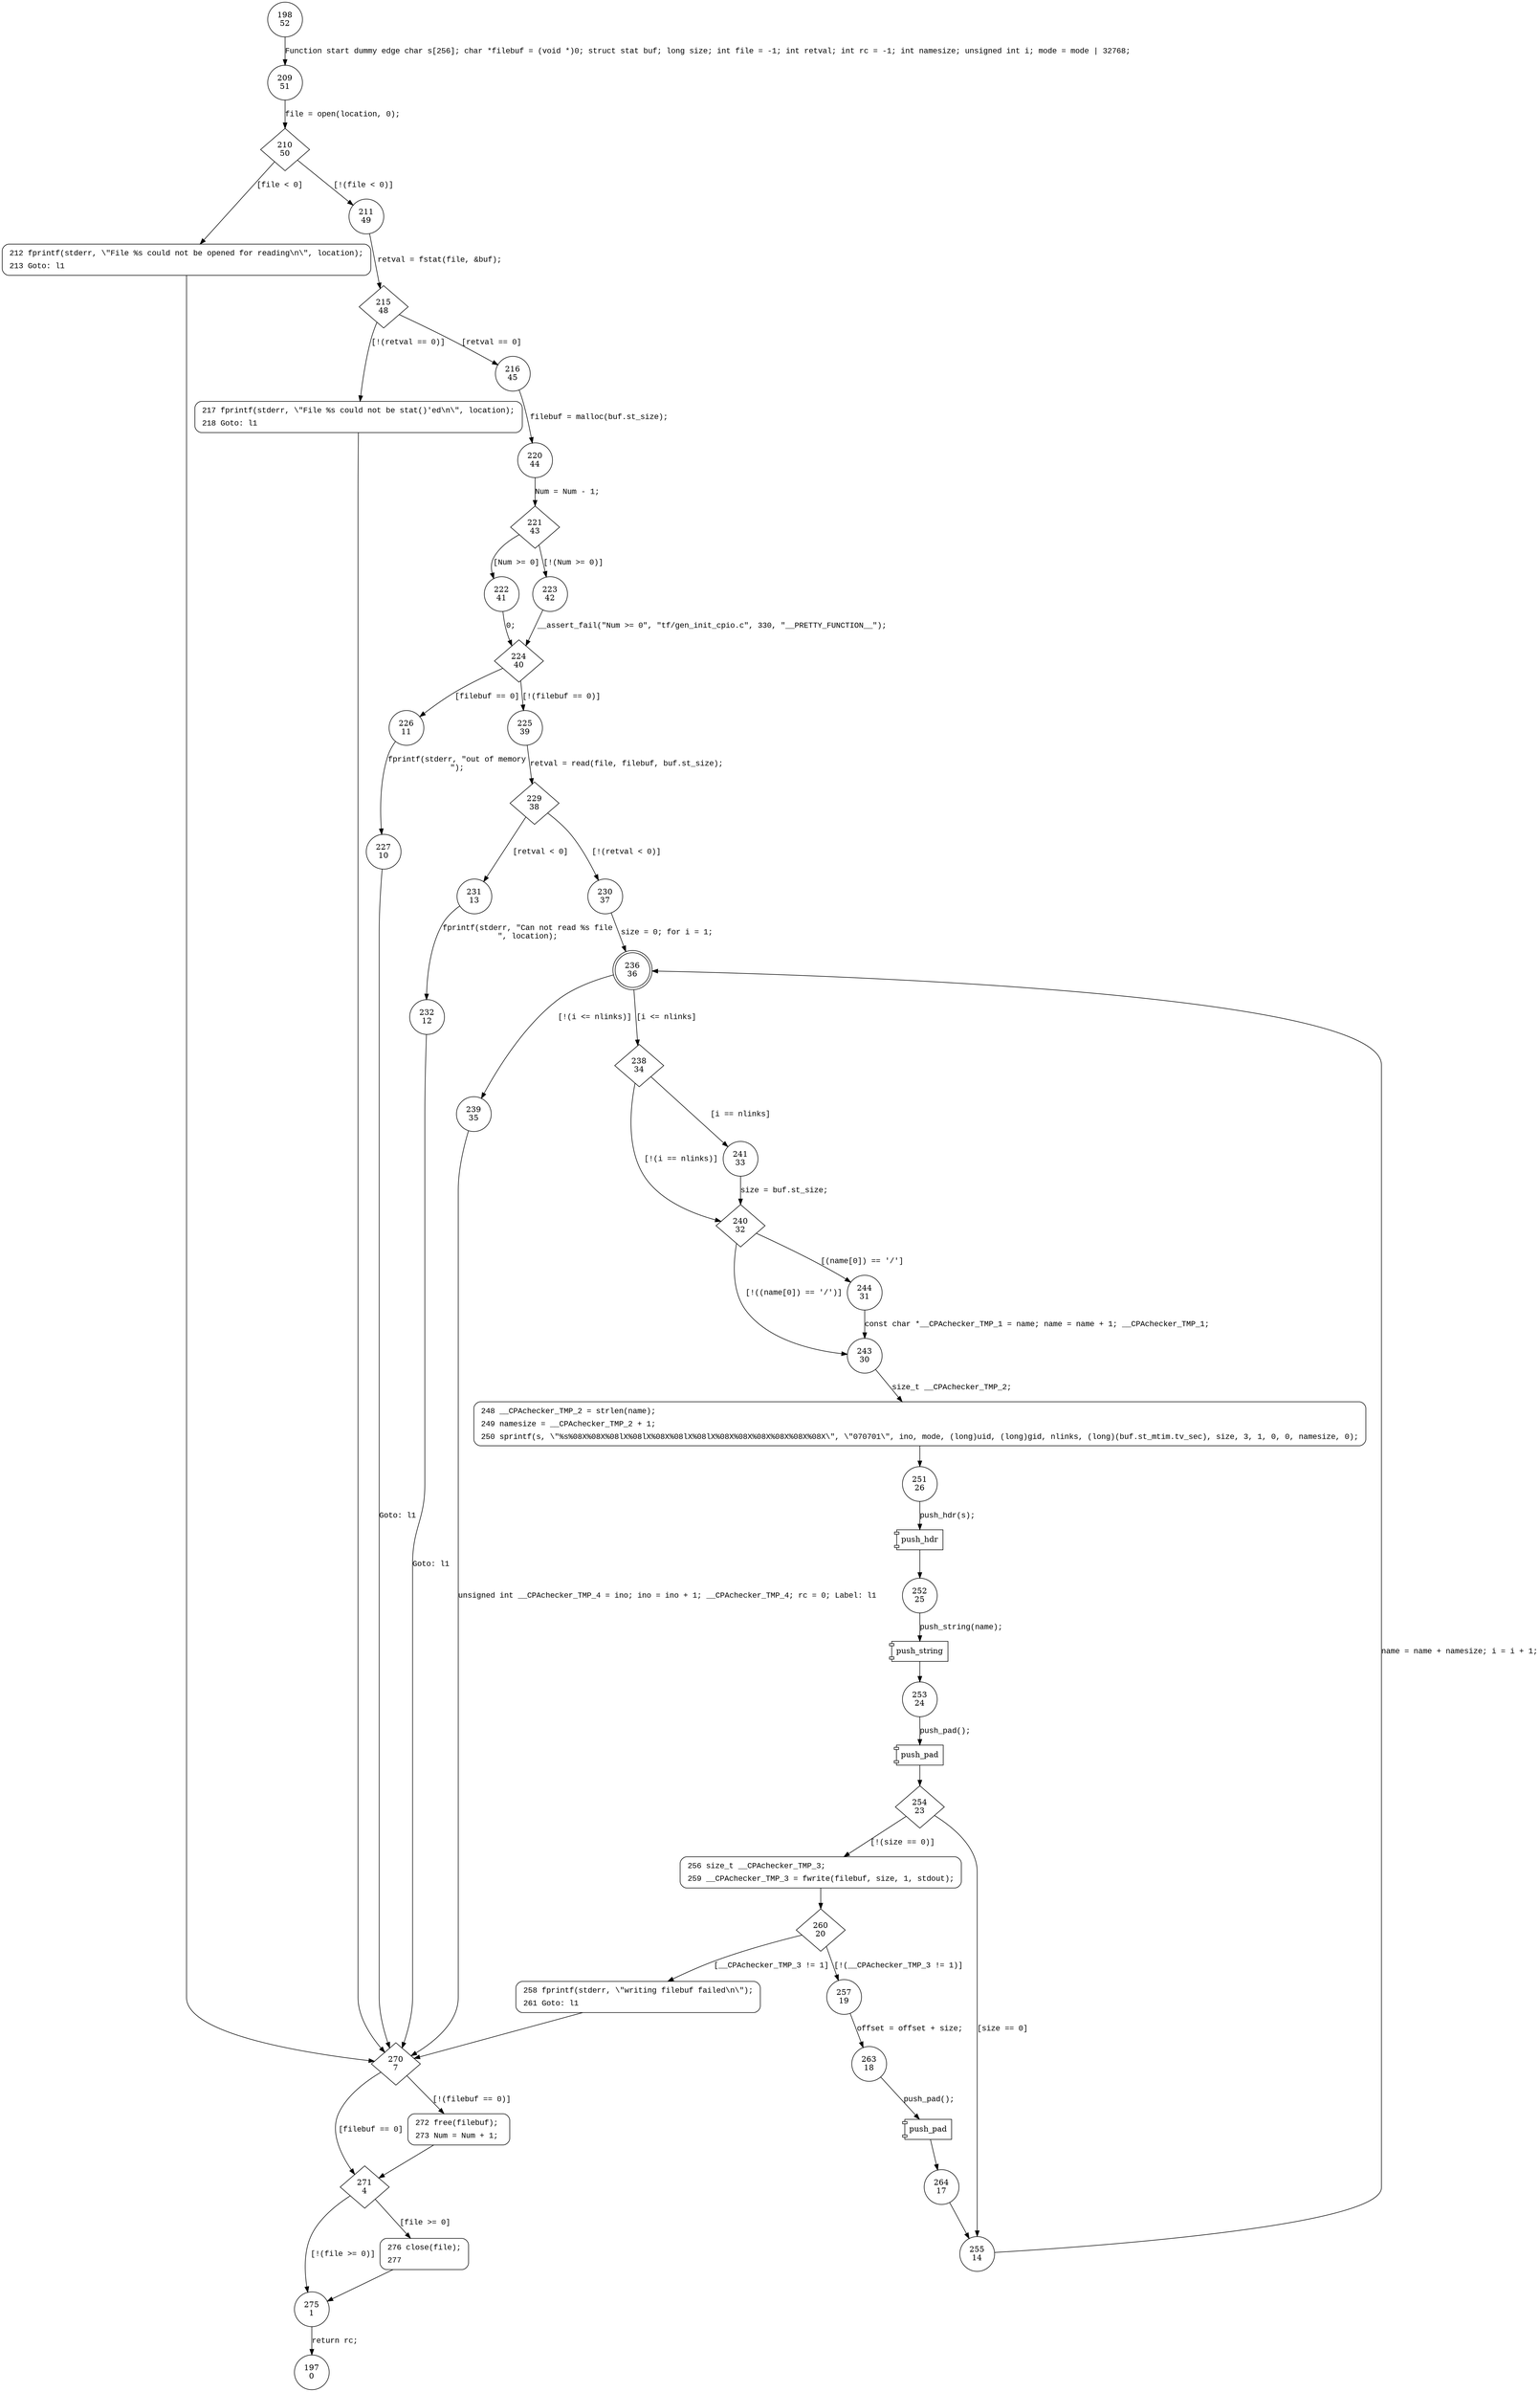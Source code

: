digraph cpio_mkfile {
198 [shape="circle" label="198\n52"]
209 [shape="circle" label="209\n51"]
210 [shape="diamond" label="210\n50"]
212 [shape="circle" label="212\n9"]
211 [shape="circle" label="211\n49"]
215 [shape="diamond" label="215\n48"]
216 [shape="circle" label="216\n45"]
217 [shape="circle" label="217\n47"]
270 [shape="diamond" label="270\n7"]
271 [shape="diamond" label="271\n4"]
272 [shape="circle" label="272\n6"]
276 [shape="circle" label="276\n3"]
275 [shape="circle" label="275\n1"]
197 [shape="circle" label="197\n0"]
220 [shape="circle" label="220\n44"]
221 [shape="diamond" label="221\n43"]
222 [shape="circle" label="222\n41"]
223 [shape="circle" label="223\n42"]
224 [shape="diamond" label="224\n40"]
226 [shape="circle" label="226\n11"]
225 [shape="circle" label="225\n39"]
229 [shape="diamond" label="229\n38"]
231 [shape="circle" label="231\n13"]
230 [shape="circle" label="230\n37"]
236 [shape="doublecircle" label="236\n36"]
238 [shape="diamond" label="238\n34"]
239 [shape="circle" label="239\n35"]
241 [shape="circle" label="241\n33"]
240 [shape="diamond" label="240\n32"]
244 [shape="circle" label="244\n31"]
243 [shape="circle" label="243\n30"]
248 [shape="circle" label="248\n29"]
251 [shape="circle" label="251\n26"]
252 [shape="circle" label="252\n25"]
253 [shape="circle" label="253\n24"]
254 [shape="diamond" label="254\n23"]
255 [shape="circle" label="255\n14"]
256 [shape="circle" label="256\n22"]
260 [shape="diamond" label="260\n20"]
258 [shape="circle" label="258\n16"]
257 [shape="circle" label="257\n19"]
263 [shape="circle" label="263\n18"]
264 [shape="circle" label="264\n17"]
232 [shape="circle" label="232\n12"]
227 [shape="circle" label="227\n10"]
217 [style="filled,bold" penwidth="1" fillcolor="white" fontname="Courier New" shape="Mrecord" label=<<table border="0" cellborder="0" cellpadding="3" bgcolor="white"><tr><td align="right">217</td><td align="left">fprintf(stderr, \"File %s could not be stat()'ed\n\", location);</td></tr><tr><td align="right">218</td><td align="left">Goto: l1</td></tr></table>>]
217 -> 270[label=""]
272 [style="filled,bold" penwidth="1" fillcolor="white" fontname="Courier New" shape="Mrecord" label=<<table border="0" cellborder="0" cellpadding="3" bgcolor="white"><tr><td align="right">272</td><td align="left">free(filebuf);</td></tr><tr><td align="right">273</td><td align="left">Num = Num + 1; </td></tr></table>>]
272 -> 271[label=""]
276 [style="filled,bold" penwidth="1" fillcolor="white" fontname="Courier New" shape="Mrecord" label=<<table border="0" cellborder="0" cellpadding="3" bgcolor="white"><tr><td align="right">276</td><td align="left">close(file);</td></tr><tr><td align="right">277</td><td align="left"></td></tr></table>>]
276 -> 275[label=""]
248 [style="filled,bold" penwidth="1" fillcolor="white" fontname="Courier New" shape="Mrecord" label=<<table border="0" cellborder="0" cellpadding="3" bgcolor="white"><tr><td align="right">248</td><td align="left">__CPAchecker_TMP_2 = strlen(name);</td></tr><tr><td align="right">249</td><td align="left">namesize = __CPAchecker_TMP_2 + 1;</td></tr><tr><td align="right">250</td><td align="left">sprintf(s, \"%s%08X%08X%08lX%08lX%08X%08lX%08lX%08X%08X%08X%08X%08X%08X\", \"070701\", ino, mode, (long)uid, (long)gid, nlinks, (long)(buf.st_mtim.tv_sec), size, 3, 1, 0, 0, namesize, 0);</td></tr></table>>]
248 -> 251[label=""]
256 [style="filled,bold" penwidth="1" fillcolor="white" fontname="Courier New" shape="Mrecord" label=<<table border="0" cellborder="0" cellpadding="3" bgcolor="white"><tr><td align="right">256</td><td align="left">size_t __CPAchecker_TMP_3;</td></tr><tr><td align="right">259</td><td align="left">__CPAchecker_TMP_3 = fwrite(filebuf, size, 1, stdout);</td></tr></table>>]
256 -> 260[label=""]
258 [style="filled,bold" penwidth="1" fillcolor="white" fontname="Courier New" shape="Mrecord" label=<<table border="0" cellborder="0" cellpadding="3" bgcolor="white"><tr><td align="right">258</td><td align="left">fprintf(stderr, \"writing filebuf failed\n\");</td></tr><tr><td align="right">261</td><td align="left">Goto: l1</td></tr></table>>]
258 -> 270[label=""]
212 [style="filled,bold" penwidth="1" fillcolor="white" fontname="Courier New" shape="Mrecord" label=<<table border="0" cellborder="0" cellpadding="3" bgcolor="white"><tr><td align="right">212</td><td align="left">fprintf(stderr, \"File %s could not be opened for reading\n\", location);</td></tr><tr><td align="right">213</td><td align="left">Goto: l1</td></tr></table>>]
212 -> 270[label=""]
198 -> 209 [label="Function start dummy edge char s[256]; char *filebuf = (void *)0; struct stat buf; long size; int file = -1; int retval; int rc = -1; int namesize; unsigned int i; mode = mode | 32768;" fontname="Courier New"]
210 -> 212 [label="[file < 0]" fontname="Courier New"]
210 -> 211 [label="[!(file < 0)]" fontname="Courier New"]
215 -> 216 [label="[retval == 0]" fontname="Courier New"]
215 -> 217 [label="[!(retval == 0)]" fontname="Courier New"]
270 -> 271 [label="[filebuf == 0]" fontname="Courier New"]
270 -> 272 [label="[!(filebuf == 0)]" fontname="Courier New"]
271 -> 276 [label="[file >= 0]" fontname="Courier New"]
271 -> 275 [label="[!(file >= 0)]" fontname="Courier New"]
275 -> 197 [label="return rc;" fontname="Courier New"]
216 -> 220 [label="filebuf = malloc(buf.st_size);" fontname="Courier New"]
221 -> 222 [label="[Num >= 0]" fontname="Courier New"]
221 -> 223 [label="[!(Num >= 0)]" fontname="Courier New"]
224 -> 226 [label="[filebuf == 0]" fontname="Courier New"]
224 -> 225 [label="[!(filebuf == 0)]" fontname="Courier New"]
229 -> 231 [label="[retval < 0]" fontname="Courier New"]
229 -> 230 [label="[!(retval < 0)]" fontname="Courier New"]
236 -> 238 [label="[i <= nlinks]" fontname="Courier New"]
236 -> 239 [label="[!(i <= nlinks)]" fontname="Courier New"]
238 -> 241 [label="[i == nlinks]" fontname="Courier New"]
238 -> 240 [label="[!(i == nlinks)]" fontname="Courier New"]
240 -> 244 [label="[(name[0]) == '/']" fontname="Courier New"]
240 -> 243 [label="[!((name[0]) == '/')]" fontname="Courier New"]
243 -> 248 [label="size_t __CPAchecker_TMP_2;" fontname="Courier New"]
100002 [shape="component" label="push_hdr"]
251 -> 100002 [label="push_hdr(s);" fontname="Courier New"]
100002 -> 252 [label="" fontname="Courier New"]
100003 [shape="component" label="push_string"]
252 -> 100003 [label="push_string(name);" fontname="Courier New"]
100003 -> 253 [label="" fontname="Courier New"]
100004 [shape="component" label="push_pad"]
253 -> 100004 [label="push_pad();" fontname="Courier New"]
100004 -> 254 [label="" fontname="Courier New"]
254 -> 255 [label="[size == 0]" fontname="Courier New"]
254 -> 256 [label="[!(size == 0)]" fontname="Courier New"]
260 -> 258 [label="[__CPAchecker_TMP_3 != 1]" fontname="Courier New"]
260 -> 257 [label="[!(__CPAchecker_TMP_3 != 1)]" fontname="Courier New"]
100005 [shape="component" label="push_pad"]
263 -> 100005 [label="push_pad();" fontname="Courier New"]
100005 -> 264 [label="" fontname="Courier New"]
255 -> 236 [label="name = name + namesize; i = i + 1;" fontname="Courier New"]
244 -> 243 [label="const char *__CPAchecker_TMP_1 = name; name = name + 1; __CPAchecker_TMP_1; " fontname="Courier New"]
231 -> 232 [label="fprintf(stderr, \"Can not read %s file\n\", location);" fontname="Courier New"]
226 -> 227 [label="fprintf(stderr, \"out of memory\n\");" fontname="Courier New"]
222 -> 224 [label="0;" fontname="Courier New"]
209 -> 210 [label="file = open(location, 0);" fontname="Courier New"]
211 -> 215 [label="retval = fstat(file, &buf);" fontname="Courier New"]
220 -> 221 [label="Num = Num - 1;" fontname="Courier New"]
223 -> 224 [label="__assert_fail(\"Num >= 0\", \"tf/gen_init_cpio.c\", 330, \"__PRETTY_FUNCTION__\");" fontname="Courier New"]
225 -> 229 [label="retval = read(file, filebuf, buf.st_size);" fontname="Courier New"]
230 -> 236 [label="size = 0; for i = 1;" fontname="Courier New"]
239 -> 270 [label="unsigned int __CPAchecker_TMP_4 = ino; ino = ino + 1; __CPAchecker_TMP_4; rc = 0; Label: l1" fontname="Courier New"]
257 -> 263 [label="offset = offset + size;" fontname="Courier New"]
264 -> 255 [label="" fontname="Courier New"]
241 -> 240 [label="size = buf.st_size; " fontname="Courier New"]
232 -> 270 [label="Goto: l1" fontname="Courier New"]
227 -> 270 [label="Goto: l1" fontname="Courier New"]
}